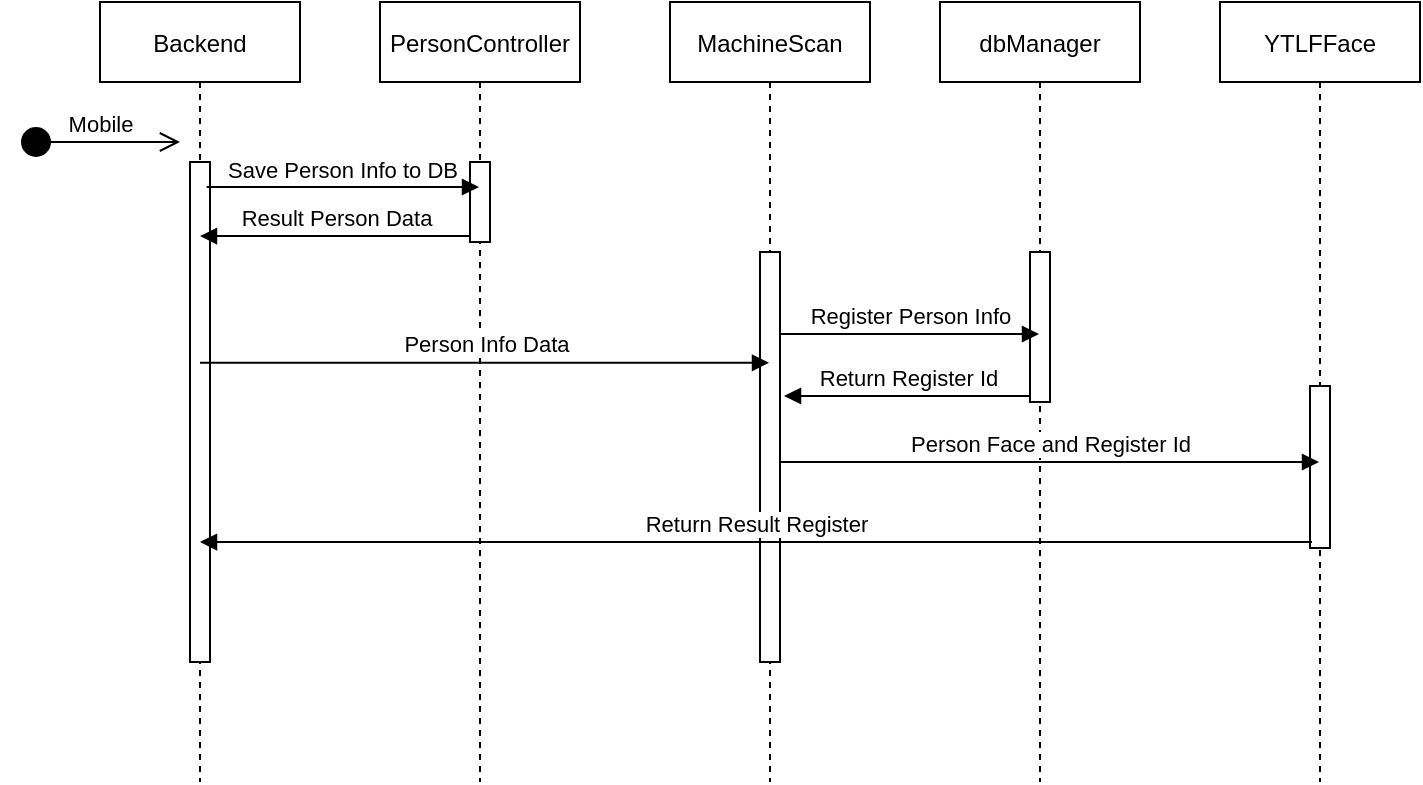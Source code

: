 <mxfile version="14.5.3" type="github">
  <diagram id="kgpKYQtTHZ0yAKxKKP6v" name="Page-1">
    <mxGraphModel dx="782" dy="459" grid="1" gridSize="10" guides="1" tooltips="1" connect="1" arrows="1" fold="1" page="1" pageScale="1" pageWidth="850" pageHeight="1100" math="0" shadow="0">
      <root>
        <mxCell id="0" />
        <mxCell id="1" parent="0" />
        <mxCell id="xruO2TvsmoogrMhLgpVZ-1" value="Backend" style="shape=umlLifeline;perimeter=lifelinePerimeter;container=1;collapsible=0;recursiveResize=0;rounded=0;shadow=0;strokeWidth=1;" vertex="1" parent="1">
          <mxGeometry x="140" y="420" width="100" height="390" as="geometry" />
        </mxCell>
        <mxCell id="xruO2TvsmoogrMhLgpVZ-2" value="" style="points=[];perimeter=orthogonalPerimeter;rounded=0;shadow=0;strokeWidth=1;" vertex="1" parent="xruO2TvsmoogrMhLgpVZ-1">
          <mxGeometry x="45" y="80" width="10" height="250" as="geometry" />
        </mxCell>
        <mxCell id="xruO2TvsmoogrMhLgpVZ-4" value="MachineScan" style="shape=umlLifeline;perimeter=lifelinePerimeter;container=1;collapsible=0;recursiveResize=0;rounded=0;shadow=0;strokeWidth=1;" vertex="1" parent="1">
          <mxGeometry x="425" y="420" width="100" height="390" as="geometry" />
        </mxCell>
        <mxCell id="xruO2TvsmoogrMhLgpVZ-5" value="" style="points=[];perimeter=orthogonalPerimeter;rounded=0;shadow=0;strokeWidth=1;" vertex="1" parent="xruO2TvsmoogrMhLgpVZ-4">
          <mxGeometry x="45" y="125" width="10" height="205" as="geometry" />
        </mxCell>
        <mxCell id="xruO2TvsmoogrMhLgpVZ-6" value="dbManager" style="shape=umlLifeline;perimeter=lifelinePerimeter;container=1;collapsible=0;recursiveResize=0;rounded=0;shadow=0;strokeWidth=1;" vertex="1" parent="1">
          <mxGeometry x="560" y="420" width="100" height="390" as="geometry" />
        </mxCell>
        <mxCell id="xruO2TvsmoogrMhLgpVZ-7" value="" style="points=[];perimeter=orthogonalPerimeter;rounded=0;shadow=0;strokeWidth=1;" vertex="1" parent="xruO2TvsmoogrMhLgpVZ-6">
          <mxGeometry x="45" y="125" width="10" height="75" as="geometry" />
        </mxCell>
        <mxCell id="xruO2TvsmoogrMhLgpVZ-8" value="YTLFFace" style="shape=umlLifeline;perimeter=lifelinePerimeter;container=1;collapsible=0;recursiveResize=0;rounded=0;shadow=0;strokeWidth=1;" vertex="1" parent="1">
          <mxGeometry x="700" y="420" width="100" height="390" as="geometry" />
        </mxCell>
        <mxCell id="xruO2TvsmoogrMhLgpVZ-9" value="" style="points=[];perimeter=orthogonalPerimeter;rounded=0;shadow=0;strokeWidth=1;" vertex="1" parent="xruO2TvsmoogrMhLgpVZ-8">
          <mxGeometry x="45" y="192" width="10" height="81" as="geometry" />
        </mxCell>
        <mxCell id="xruO2TvsmoogrMhLgpVZ-14" value="PersonController" style="shape=umlLifeline;perimeter=lifelinePerimeter;container=1;collapsible=0;recursiveResize=0;rounded=0;shadow=0;strokeWidth=1;" vertex="1" parent="1">
          <mxGeometry x="280" y="420" width="100" height="390" as="geometry" />
        </mxCell>
        <mxCell id="xruO2TvsmoogrMhLgpVZ-15" value="" style="points=[];perimeter=orthogonalPerimeter;rounded=0;shadow=0;strokeWidth=1;" vertex="1" parent="xruO2TvsmoogrMhLgpVZ-14">
          <mxGeometry x="45" y="80" width="10" height="40" as="geometry" />
        </mxCell>
        <mxCell id="xruO2TvsmoogrMhLgpVZ-17" value="Save Person Info to DB" style="html=1;verticalAlign=bottom;endArrow=block;exitX=0.833;exitY=0.05;exitDx=0;exitDy=0;exitPerimeter=0;" edge="1" parent="1" source="xruO2TvsmoogrMhLgpVZ-2" target="xruO2TvsmoogrMhLgpVZ-14">
          <mxGeometry width="80" relative="1" as="geometry">
            <mxPoint x="430" y="590" as="sourcePoint" />
            <mxPoint x="510" y="590" as="targetPoint" />
          </mxGeometry>
        </mxCell>
        <mxCell id="xruO2TvsmoogrMhLgpVZ-18" value="Result Person Data" style="html=1;verticalAlign=bottom;endArrow=block;entryX=0.5;entryY=0.429;entryDx=0;entryDy=0;entryPerimeter=0;" edge="1" parent="1">
          <mxGeometry width="80" relative="1" as="geometry">
            <mxPoint x="325" y="537" as="sourcePoint" />
            <mxPoint x="190" y="537.03" as="targetPoint" />
          </mxGeometry>
        </mxCell>
        <mxCell id="xruO2TvsmoogrMhLgpVZ-19" value="Person Info Data" style="html=1;verticalAlign=bottom;endArrow=block;exitX=0.5;exitY=0.778;exitDx=0;exitDy=0;exitPerimeter=0;" edge="1" parent="1">
          <mxGeometry width="80" relative="1" as="geometry">
            <mxPoint x="190" y="600.38" as="sourcePoint" />
            <mxPoint x="474.5" y="600.38" as="targetPoint" />
          </mxGeometry>
        </mxCell>
        <mxCell id="xruO2TvsmoogrMhLgpVZ-20" value="Mobile" style="html=1;verticalAlign=bottom;startArrow=circle;startFill=1;endArrow=open;startSize=6;endSize=8;" edge="1" parent="1">
          <mxGeometry width="80" relative="1" as="geometry">
            <mxPoint x="100" y="490" as="sourcePoint" />
            <mxPoint x="180" y="490" as="targetPoint" />
          </mxGeometry>
        </mxCell>
        <mxCell id="xruO2TvsmoogrMhLgpVZ-21" value="Register Person Info" style="html=1;verticalAlign=bottom;endArrow=block;exitX=1;exitY=0.2;exitDx=0;exitDy=0;exitPerimeter=0;" edge="1" parent="1" source="xruO2TvsmoogrMhLgpVZ-5" target="xruO2TvsmoogrMhLgpVZ-6">
          <mxGeometry width="80" relative="1" as="geometry">
            <mxPoint x="420" y="650" as="sourcePoint" />
            <mxPoint x="500" y="650" as="targetPoint" />
          </mxGeometry>
        </mxCell>
        <mxCell id="xruO2TvsmoogrMhLgpVZ-22" value="Return Register Id" style="html=1;verticalAlign=bottom;endArrow=block;" edge="1" parent="1">
          <mxGeometry width="80" relative="1" as="geometry">
            <mxPoint x="605" y="617" as="sourcePoint" />
            <mxPoint x="482" y="617" as="targetPoint" />
          </mxGeometry>
        </mxCell>
        <mxCell id="xruO2TvsmoogrMhLgpVZ-23" value="Person Face and Register Id" style="html=1;verticalAlign=bottom;endArrow=block;" edge="1" parent="1" target="xruO2TvsmoogrMhLgpVZ-8">
          <mxGeometry width="80" relative="1" as="geometry">
            <mxPoint x="480" y="650" as="sourcePoint" />
            <mxPoint x="500" y="650" as="targetPoint" />
          </mxGeometry>
        </mxCell>
        <mxCell id="xruO2TvsmoogrMhLgpVZ-24" value="Return Result Register" style="html=1;verticalAlign=bottom;endArrow=block;exitX=0.1;exitY=0.963;exitDx=0;exitDy=0;exitPerimeter=0;" edge="1" parent="1" source="xruO2TvsmoogrMhLgpVZ-9" target="xruO2TvsmoogrMhLgpVZ-1">
          <mxGeometry width="80" relative="1" as="geometry">
            <mxPoint x="420" y="650" as="sourcePoint" />
            <mxPoint x="500" y="650" as="targetPoint" />
          </mxGeometry>
        </mxCell>
      </root>
    </mxGraphModel>
  </diagram>
</mxfile>
